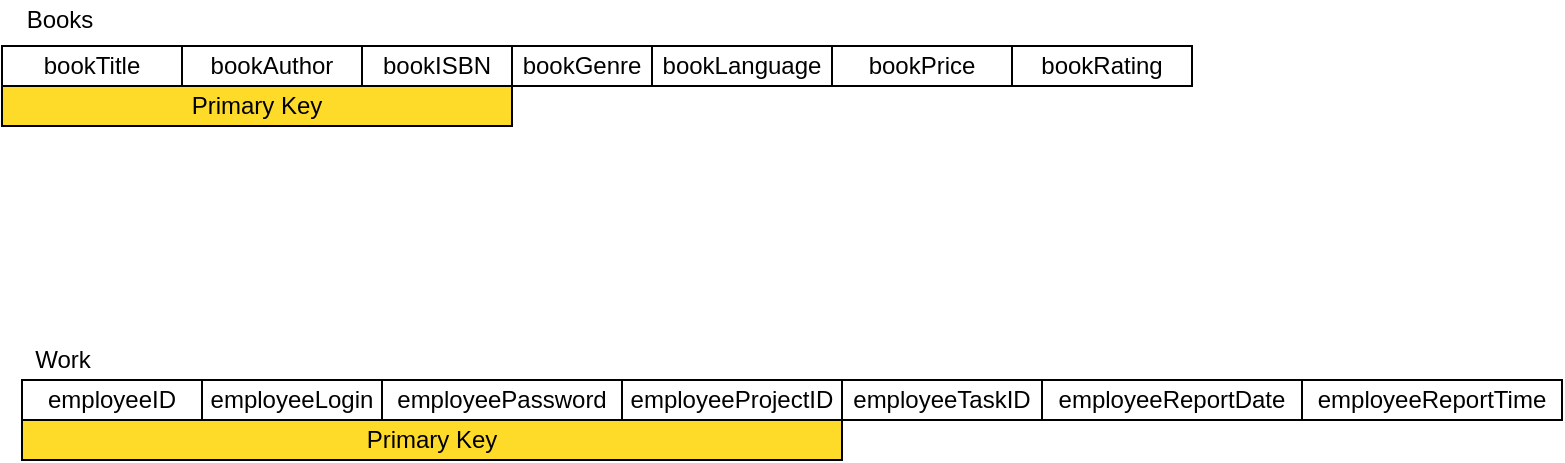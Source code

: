 <mxfile version="15.0.6" type="device"><diagram id="QoKLrbt7zOAhW_ZLf_Iw" name="Page-1"><mxGraphModel dx="1278" dy="578" grid="1" gridSize="10" guides="1" tooltips="1" connect="1" arrows="1" fold="1" page="1" pageScale="1" pageWidth="850" pageHeight="1100" math="0" shadow="0"><root><mxCell id="0"/><mxCell id="1" parent="0"/><mxCell id="4EwNHKXvMiQ4hFyQi0F_-1" value="bookTitle" style="text;html=1;fillColor=none;align=center;verticalAlign=middle;whiteSpace=wrap;rounded=0;strokeColor=#000000;" parent="1" vertex="1"><mxGeometry x="30" y="93" width="90" height="20" as="geometry"/></mxCell><mxCell id="4EwNHKXvMiQ4hFyQi0F_-2" value="bookAuthor" style="text;html=1;fillColor=none;align=center;verticalAlign=middle;whiteSpace=wrap;rounded=0;strokeColor=#000000;" parent="1" vertex="1"><mxGeometry x="120" y="93" width="90" height="20" as="geometry"/></mxCell><mxCell id="4EwNHKXvMiQ4hFyQi0F_-3" value="bookISBN" style="text;html=1;fillColor=none;align=center;verticalAlign=middle;whiteSpace=wrap;rounded=0;strokeColor=#000000;" parent="1" vertex="1"><mxGeometry x="210" y="93" width="75" height="20" as="geometry"/></mxCell><mxCell id="4EwNHKXvMiQ4hFyQi0F_-4" value="bookGenre" style="text;html=1;fillColor=none;align=center;verticalAlign=middle;whiteSpace=wrap;rounded=0;strokeColor=#000000;" parent="1" vertex="1"><mxGeometry x="285" y="93" width="70" height="20" as="geometry"/></mxCell><mxCell id="4EwNHKXvMiQ4hFyQi0F_-5" value="bookLanguage" style="text;html=1;fillColor=none;align=center;verticalAlign=middle;whiteSpace=wrap;rounded=0;strokeColor=#000000;" parent="1" vertex="1"><mxGeometry x="355" y="93" width="90" height="20" as="geometry"/></mxCell><mxCell id="4EwNHKXvMiQ4hFyQi0F_-6" value="Books" style="text;html=1;strokeColor=none;fillColor=none;align=center;verticalAlign=middle;whiteSpace=wrap;rounded=0;" parent="1" vertex="1"><mxGeometry x="39" y="70" width="40" height="20" as="geometry"/></mxCell><mxCell id="4EwNHKXvMiQ4hFyQi0F_-7" value="Primary Key" style="text;html=1;align=center;verticalAlign=middle;whiteSpace=wrap;rounded=0;strokeColor=#000000;fillColor=#FFDB29;" parent="1" vertex="1"><mxGeometry x="30" y="113" width="255" height="20" as="geometry"/></mxCell><mxCell id="4EwNHKXvMiQ4hFyQi0F_-9" value="bookPrice" style="text;html=1;fillColor=none;align=center;verticalAlign=middle;whiteSpace=wrap;rounded=0;strokeColor=#000000;" parent="1" vertex="1"><mxGeometry x="445" y="93" width="90" height="20" as="geometry"/></mxCell><mxCell id="4EwNHKXvMiQ4hFyQi0F_-10" value="bookRating" style="text;html=1;fillColor=none;align=center;verticalAlign=middle;whiteSpace=wrap;rounded=0;strokeColor=#000000;" parent="1" vertex="1"><mxGeometry x="535" y="93" width="90" height="20" as="geometry"/></mxCell><mxCell id="R5dnBG2gsnxJoC9Edi_i-1" value="Work" style="text;html=1;align=center;verticalAlign=middle;resizable=0;points=[];autosize=1;strokeColor=none;fillColor=none;" vertex="1" parent="1"><mxGeometry x="40" y="240" width="40" height="20" as="geometry"/></mxCell><mxCell id="R5dnBG2gsnxJoC9Edi_i-2" value="employeeID" style="text;html=1;fillColor=none;align=center;verticalAlign=middle;whiteSpace=wrap;rounded=0;strokeColor=#000000;" vertex="1" parent="1"><mxGeometry x="40" y="260" width="90" height="20" as="geometry"/></mxCell><mxCell id="R5dnBG2gsnxJoC9Edi_i-3" value="employeeLogin" style="text;html=1;fillColor=none;align=center;verticalAlign=middle;whiteSpace=wrap;rounded=0;strokeColor=#000000;" vertex="1" parent="1"><mxGeometry x="130" y="260" width="90" height="20" as="geometry"/></mxCell><mxCell id="R5dnBG2gsnxJoC9Edi_i-4" value="employeePassword" style="text;html=1;fillColor=none;align=center;verticalAlign=middle;whiteSpace=wrap;rounded=0;strokeColor=#000000;" vertex="1" parent="1"><mxGeometry x="220" y="260" width="120" height="20" as="geometry"/></mxCell><mxCell id="R5dnBG2gsnxJoC9Edi_i-5" value="employeeProjectID" style="text;html=1;fillColor=none;align=center;verticalAlign=middle;whiteSpace=wrap;rounded=0;strokeColor=#000000;" vertex="1" parent="1"><mxGeometry x="340" y="260" width="110" height="20" as="geometry"/></mxCell><mxCell id="R5dnBG2gsnxJoC9Edi_i-6" value="&lt;span style=&quot;text-align: left&quot;&gt;employeeReportTime&lt;/span&gt;" style="text;html=1;fillColor=none;align=center;verticalAlign=middle;whiteSpace=wrap;rounded=0;strokeColor=#000000;" vertex="1" parent="1"><mxGeometry x="680" y="260" width="130" height="20" as="geometry"/></mxCell><mxCell id="R5dnBG2gsnxJoC9Edi_i-8" value="employeeTaskID" style="text;html=1;fillColor=none;align=center;verticalAlign=middle;whiteSpace=wrap;rounded=0;strokeColor=#000000;" vertex="1" parent="1"><mxGeometry x="450" y="260" width="100" height="20" as="geometry"/></mxCell><mxCell id="R5dnBG2gsnxJoC9Edi_i-9" value="&lt;span style=&quot;text-align: left&quot;&gt;employeeReportDate&lt;/span&gt;" style="text;html=1;fillColor=none;align=center;verticalAlign=middle;whiteSpace=wrap;rounded=0;strokeColor=#000000;" vertex="1" parent="1"><mxGeometry x="550" y="260" width="130" height="20" as="geometry"/></mxCell><mxCell id="R5dnBG2gsnxJoC9Edi_i-11" value="Primary Key" style="text;html=1;align=center;verticalAlign=middle;whiteSpace=wrap;rounded=0;strokeColor=#000000;fillColor=#FFDB29;" vertex="1" parent="1"><mxGeometry x="40" y="280" width="410" height="20" as="geometry"/></mxCell></root></mxGraphModel></diagram></mxfile>